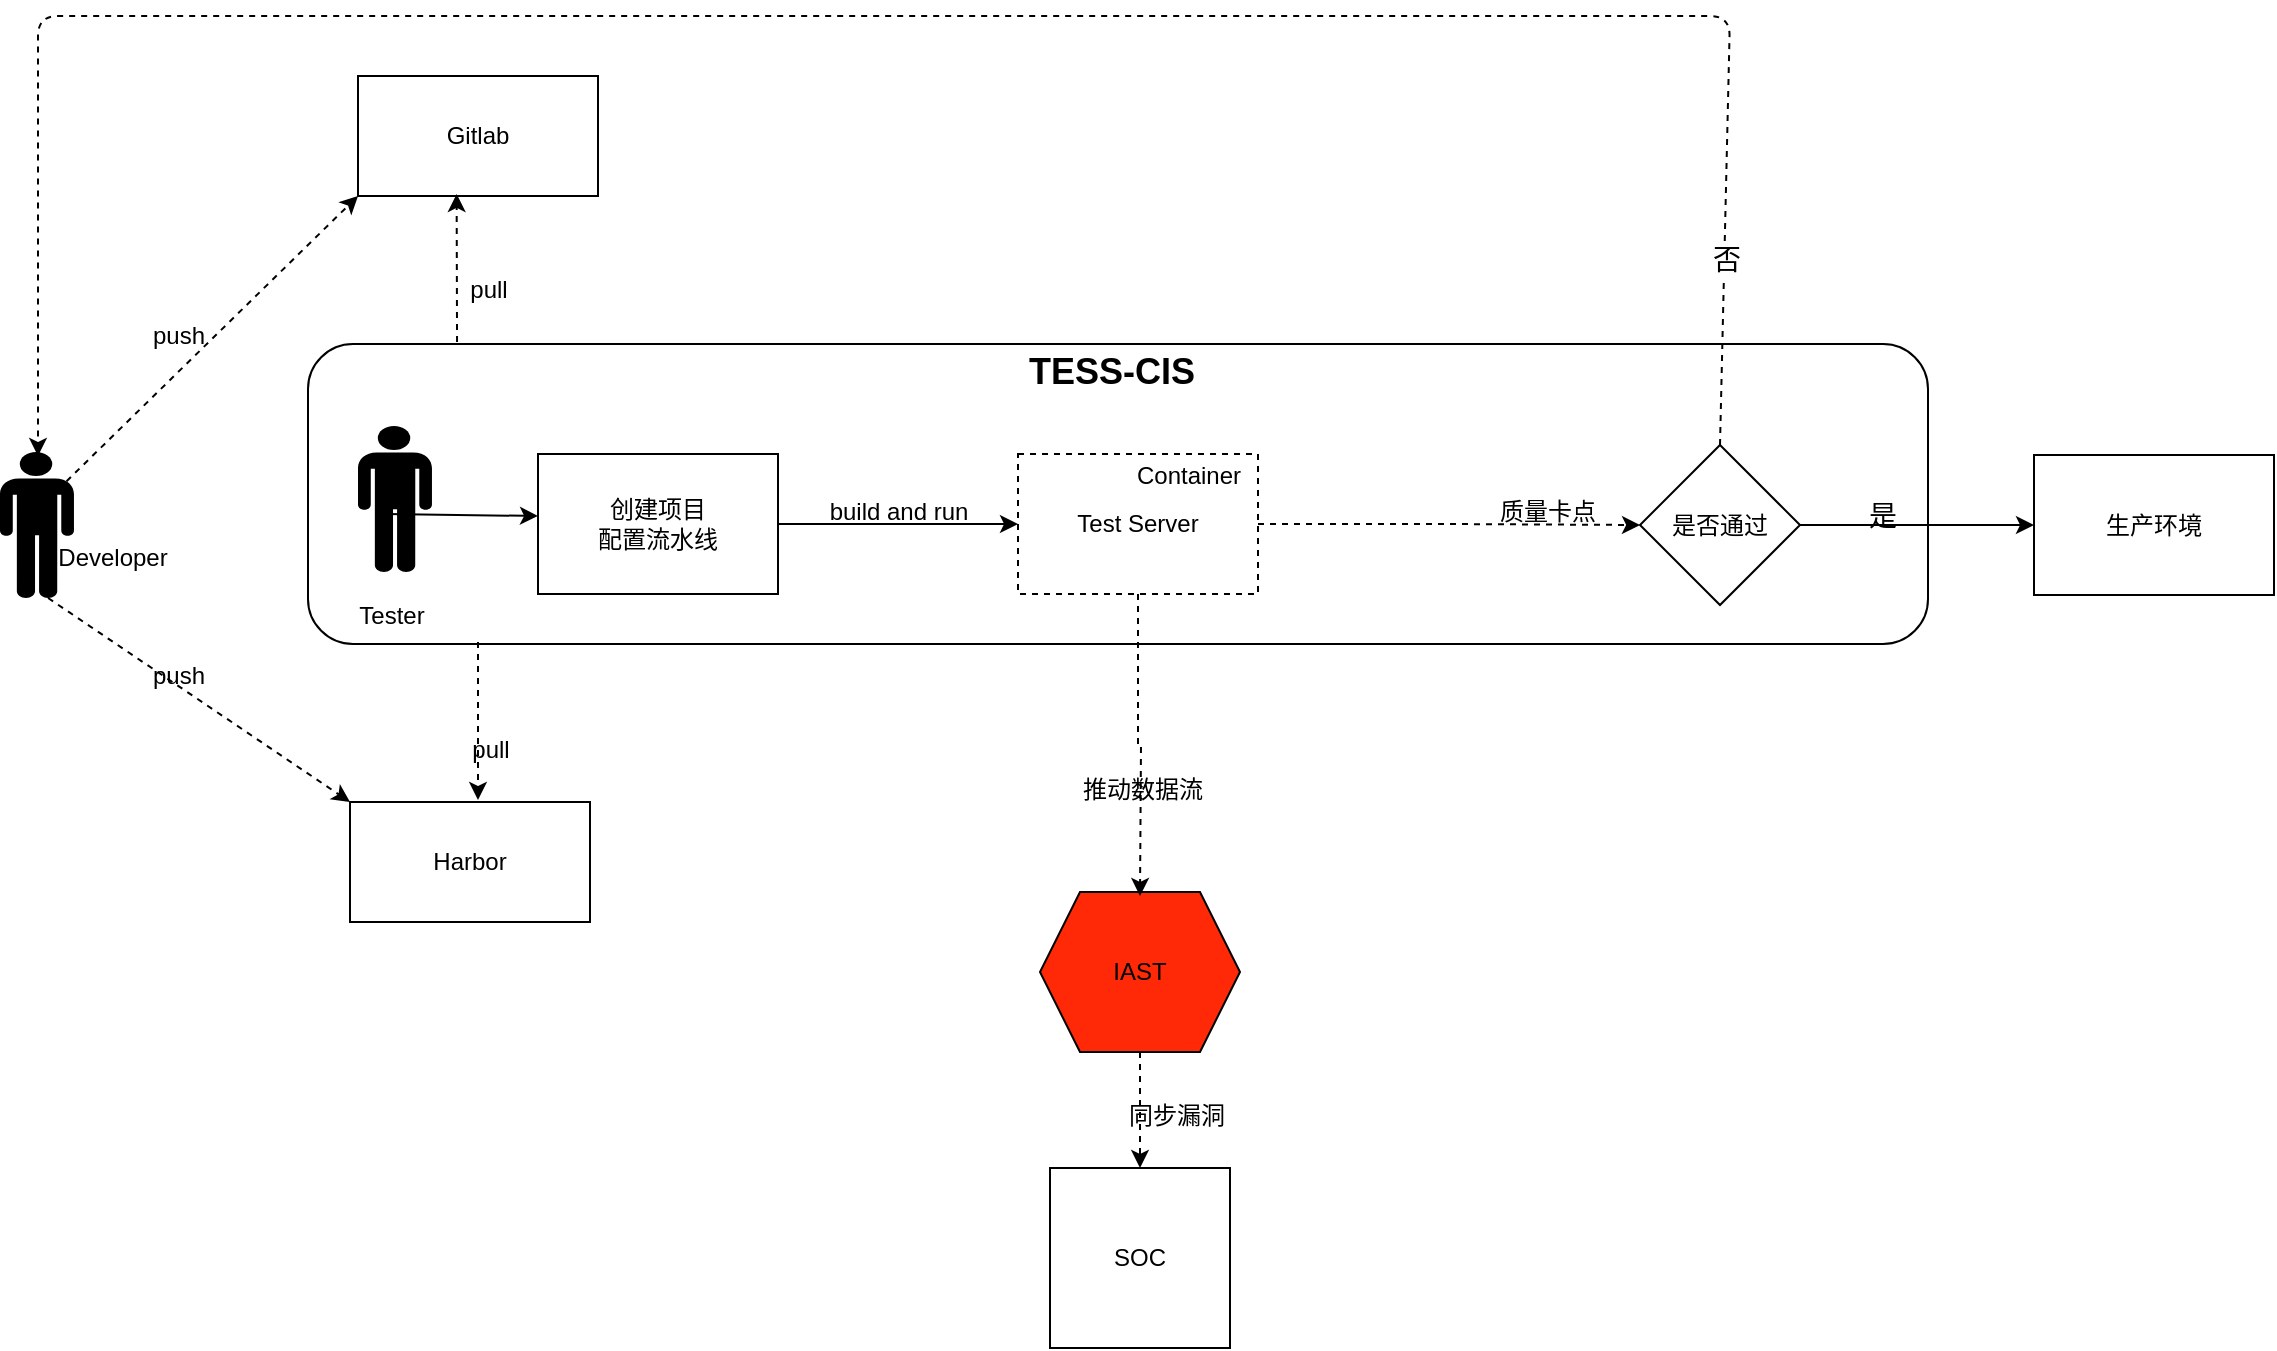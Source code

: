 <mxfile version="14.4.3" type="github">
  <diagram id="iUw1AErKdbEC1x-FSOwM" name="Page-1">
    <mxGraphModel dx="1826" dy="4081" grid="1" gridSize="10" guides="1" tooltips="1" connect="1" arrows="1" fold="1" page="1" pageScale="1" pageWidth="2339" pageHeight="3300" math="0" shadow="0">
      <root>
        <mxCell id="0" />
        <mxCell id="1" parent="0" />
        <mxCell id="1Yoz8yg4im6rIYNBCdMk-37" value="" style="rounded=1;html=3;dashed=0;border-width=5px;" vertex="1" parent="1">
          <mxGeometry x="175" y="44" width="810" height="150" as="geometry" />
        </mxCell>
        <mxCell id="1Yoz8yg4im6rIYNBCdMk-32" value="" style="edgeStyle=orthogonalEdgeStyle;rounded=0;orthogonalLoop=1;jettySize=auto;html=1;" edge="1" parent="1" source="ucLkP26N742wNhBIR651-19" target="1Yoz8yg4im6rIYNBCdMk-31">
          <mxGeometry relative="1" as="geometry" />
        </mxCell>
        <mxCell id="ucLkP26N742wNhBIR651-19" value="&lt;div&gt;创建项目&lt;/div&gt;&lt;div&gt;配置流水线&lt;/div&gt;" style="rounded=0;whiteSpace=wrap;html=1;" parent="1" vertex="1">
          <mxGeometry x="290" y="99" width="120" height="70" as="geometry" />
        </mxCell>
        <mxCell id="ucLkP26N742wNhBIR651-20" value="" style="edgeStyle=orthogonalEdgeStyle;rounded=0;orthogonalLoop=1;jettySize=auto;html=1;exitX=1;exitY=0.5;exitDx=0;exitDy=0;" parent="1" source="ucLkP26N742wNhBIR651-68" target="ucLkP26N742wNhBIR651-27" edge="1">
          <mxGeometry relative="1" as="geometry">
            <mxPoint x="968" y="134.5" as="sourcePoint" />
          </mxGeometry>
        </mxCell>
        <mxCell id="ucLkP26N742wNhBIR651-23" value="IAST" style="shape=hexagon;perimeter=hexagonPerimeter2;whiteSpace=wrap;html=1;fixedSize=1;fillColor=#FF2908;" parent="1" vertex="1">
          <mxGeometry x="541" y="318" width="100" height="80" as="geometry" />
        </mxCell>
        <mxCell id="ucLkP26N742wNhBIR651-27" value="生产环境" style="rounded=0;whiteSpace=wrap;html=1;" parent="1" vertex="1">
          <mxGeometry x="1038" y="99.5" width="120" height="70" as="geometry" />
        </mxCell>
        <mxCell id="ucLkP26N742wNhBIR651-33" value="" style="shape=mxgraph.signs.people.man_1;html=1;pointerEvents=1;fillColor=#000000;strokeColor=none;verticalLabelPosition=bottom;verticalAlign=top;align=center;" parent="1" vertex="1">
          <mxGeometry x="21" y="98" width="37" height="73" as="geometry" />
        </mxCell>
        <mxCell id="ucLkP26N742wNhBIR651-34" value="推动数据流" style="text;html=1;align=center;verticalAlign=middle;resizable=0;points=[];autosize=1;" parent="1" vertex="1">
          <mxGeometry x="552" y="257" width="80" height="20" as="geometry" />
        </mxCell>
        <mxCell id="ucLkP26N742wNhBIR651-39" value="Developer" style="text;html=1;align=center;verticalAlign=middle;resizable=0;points=[];autosize=1;" parent="1" vertex="1">
          <mxGeometry x="42" y="141" width="70" height="20" as="geometry" />
        </mxCell>
        <mxCell id="ucLkP26N742wNhBIR651-66" value="SOC" style="whiteSpace=wrap;html=1;aspect=fixed;" parent="1" vertex="1">
          <mxGeometry x="546" y="456" width="90" height="90" as="geometry" />
        </mxCell>
        <mxCell id="ucLkP26N742wNhBIR651-67" value="" style="edgeStyle=orthogonalEdgeStyle;rounded=0;orthogonalLoop=1;jettySize=auto;html=1;dashed=1;" parent="1" source="ucLkP26N742wNhBIR651-23" target="ucLkP26N742wNhBIR651-66" edge="1">
          <mxGeometry relative="1" as="geometry">
            <mxPoint x="591" y="398" as="sourcePoint" />
            <mxPoint x="591" y="547" as="targetPoint" />
          </mxGeometry>
        </mxCell>
        <mxCell id="ucLkP26N742wNhBIR651-68" value="是否通过" style="rhombus;whiteSpace=wrap;html=1;fillColor=#FFFFFF;" parent="1" vertex="1">
          <mxGeometry x="841" y="94.5" width="80" height="80" as="geometry" />
        </mxCell>
        <mxCell id="1Yoz8yg4im6rIYNBCdMk-17" value="" style="endArrow=classic;html=1;exitX=0.5;exitY=0;exitDx=0;exitDy=0;dashed=1;" edge="1" parent="1" source="ucLkP26N742wNhBIR651-68">
          <mxGeometry width="50" height="50" relative="1" as="geometry">
            <mxPoint x="590" y="240" as="sourcePoint" />
            <mxPoint x="40" y="100" as="targetPoint" />
            <Array as="points">
              <mxPoint x="886" y="-120" />
              <mxPoint x="40" y="-120" />
            </Array>
          </mxGeometry>
        </mxCell>
        <mxCell id="1Yoz8yg4im6rIYNBCdMk-19" value="&lt;font style=&quot;font-size: 14px&quot;&gt;否&lt;/font&gt;" style="edgeLabel;html=1;align=center;verticalAlign=middle;resizable=0;points=[];" vertex="1" connectable="0" parent="1Yoz8yg4im6rIYNBCdMk-17">
          <mxGeometry x="-0.853" y="-1" relative="1" as="geometry">
            <mxPoint y="1" as="offset" />
          </mxGeometry>
        </mxCell>
        <mxCell id="1Yoz8yg4im6rIYNBCdMk-20" value="&lt;font style=&quot;font-size: 14px&quot;&gt;是&lt;/font&gt;" style="text;html=1;align=center;verticalAlign=middle;resizable=0;points=[];autosize=1;" vertex="1" parent="1">
          <mxGeometry x="947" y="120" width="30" height="20" as="geometry" />
        </mxCell>
        <mxCell id="1Yoz8yg4im6rIYNBCdMk-36" value="" style="edgeStyle=orthogonalEdgeStyle;rounded=0;orthogonalLoop=1;jettySize=auto;html=1;dashed=1;" edge="1" parent="1" source="1Yoz8yg4im6rIYNBCdMk-31" target="ucLkP26N742wNhBIR651-68">
          <mxGeometry relative="1" as="geometry" />
        </mxCell>
        <mxCell id="1Yoz8yg4im6rIYNBCdMk-57" value="" style="edgeStyle=orthogonalEdgeStyle;rounded=0;orthogonalLoop=1;jettySize=auto;html=1;dashed=1;exitX=0.5;exitY=1;exitDx=0;exitDy=0;" edge="1" parent="1" source="1Yoz8yg4im6rIYNBCdMk-31">
          <mxGeometry relative="1" as="geometry">
            <mxPoint x="569" y="134" as="sourcePoint" />
            <mxPoint x="591" y="320" as="targetPoint" />
          </mxGeometry>
        </mxCell>
        <mxCell id="1Yoz8yg4im6rIYNBCdMk-31" value="Test Server" style="rounded=0;whiteSpace=wrap;html=1;dashed=1;" vertex="1" parent="1">
          <mxGeometry x="530" y="99" width="120" height="70" as="geometry" />
        </mxCell>
        <mxCell id="1Yoz8yg4im6rIYNBCdMk-33" value="build and run" style="text;html=1;align=center;verticalAlign=middle;resizable=0;points=[];autosize=1;" vertex="1" parent="1">
          <mxGeometry x="430" y="118" width="80" height="20" as="geometry" />
        </mxCell>
        <mxCell id="1Yoz8yg4im6rIYNBCdMk-34" value="Container" style="text;html=1;align=center;verticalAlign=middle;resizable=0;points=[];autosize=1;" vertex="1" parent="1">
          <mxGeometry x="580" y="100" width="70" height="20" as="geometry" />
        </mxCell>
        <mxCell id="1Yoz8yg4im6rIYNBCdMk-44" value="Gitlab" style="rounded=0;whiteSpace=wrap;html=1;" vertex="1" parent="1">
          <mxGeometry x="200" y="-90" width="120" height="60" as="geometry" />
        </mxCell>
        <mxCell id="1Yoz8yg4im6rIYNBCdMk-45" value="Harbor" style="rounded=0;whiteSpace=wrap;html=1;" vertex="1" parent="1">
          <mxGeometry x="196" y="273" width="120" height="60" as="geometry" />
        </mxCell>
        <mxCell id="1Yoz8yg4im6rIYNBCdMk-47" value="pull" style="text;html=1;align=center;verticalAlign=middle;resizable=0;points=[];autosize=1;" vertex="1" parent="1">
          <mxGeometry x="250" y="7" width="30" height="20" as="geometry" />
        </mxCell>
        <mxCell id="1Yoz8yg4im6rIYNBCdMk-48" value="" style="endArrow=classic;html=1;dashed=1;" edge="1" parent="1">
          <mxGeometry width="50" height="50" relative="1" as="geometry">
            <mxPoint x="260" y="193" as="sourcePoint" />
            <mxPoint x="260" y="272" as="targetPoint" />
          </mxGeometry>
        </mxCell>
        <mxCell id="1Yoz8yg4im6rIYNBCdMk-49" value="pull" style="text;html=1;align=center;verticalAlign=middle;resizable=0;points=[];autosize=1;" vertex="1" parent="1">
          <mxGeometry x="251" y="237" width="30" height="20" as="geometry" />
        </mxCell>
        <mxCell id="1Yoz8yg4im6rIYNBCdMk-50" value="" style="endArrow=classic;html=1;entryX=0;entryY=1;entryDx=0;entryDy=0;exitX=0.9;exitY=0.2;exitDx=0;exitDy=0;exitPerimeter=0;dashed=1;" edge="1" parent="1" source="ucLkP26N742wNhBIR651-33" target="1Yoz8yg4im6rIYNBCdMk-44">
          <mxGeometry width="50" height="50" relative="1" as="geometry">
            <mxPoint x="700" y="260" as="sourcePoint" />
            <mxPoint x="750" y="210" as="targetPoint" />
          </mxGeometry>
        </mxCell>
        <mxCell id="1Yoz8yg4im6rIYNBCdMk-51" value="" style="endArrow=classic;html=1;exitX=0.65;exitY=1;exitDx=0;exitDy=0;exitPerimeter=0;entryX=0;entryY=0;entryDx=0;entryDy=0;dashed=1" edge="1" parent="1" source="ucLkP26N742wNhBIR651-33" target="1Yoz8yg4im6rIYNBCdMk-45">
          <mxGeometry width="50" height="50" relative="1" as="geometry">
            <mxPoint x="700" y="260" as="sourcePoint" />
            <mxPoint x="750" y="210" as="targetPoint" />
          </mxGeometry>
        </mxCell>
        <mxCell id="1Yoz8yg4im6rIYNBCdMk-54" value="" style="endArrow=classic;html=1;entryX=0.411;entryY=0.983;entryDx=0;entryDy=0;entryPerimeter=0;exitX=0.092;exitY=-0.007;exitDx=0;exitDy=0;exitPerimeter=0;dashed=1" edge="1" parent="1" source="1Yoz8yg4im6rIYNBCdMk-37" target="1Yoz8yg4im6rIYNBCdMk-44">
          <mxGeometry width="50" height="50" relative="1" as="geometry">
            <mxPoint x="249" y="50" as="sourcePoint" />
            <mxPoint x="750" y="210" as="targetPoint" />
          </mxGeometry>
        </mxCell>
        <mxCell id="1Yoz8yg4im6rIYNBCdMk-58" value="push" style="text;html=1;align=center;verticalAlign=middle;resizable=0;points=[];autosize=1;" vertex="1" parent="1">
          <mxGeometry x="90" y="30" width="40" height="20" as="geometry" />
        </mxCell>
        <mxCell id="1Yoz8yg4im6rIYNBCdMk-59" value="push" style="text;html=1;align=center;verticalAlign=middle;resizable=0;points=[];autosize=1;" vertex="1" parent="1">
          <mxGeometry x="90" y="200" width="40" height="20" as="geometry" />
        </mxCell>
        <mxCell id="1Yoz8yg4im6rIYNBCdMk-60" value="&lt;b&gt;&lt;font style=&quot;font-size: 18px&quot;&gt;TESS-CIS&lt;/font&gt;&lt;/b&gt;" style="text;html=1;strokeColor=none;fillColor=none;align=center;verticalAlign=middle;whiteSpace=wrap;rounded=0;" vertex="1" parent="1">
          <mxGeometry x="522" y="48" width="110" height="20" as="geometry" />
        </mxCell>
        <mxCell id="1Yoz8yg4im6rIYNBCdMk-63" value="质量卡点" style="text;html=1;strokeColor=none;fillColor=none;align=center;verticalAlign=middle;whiteSpace=wrap;rounded=0;" vertex="1" parent="1">
          <mxGeometry x="770" y="118" width="50" height="20" as="geometry" />
        </mxCell>
        <mxCell id="1Yoz8yg4im6rIYNBCdMk-65" value="同步漏洞" style="text;html=1;align=center;verticalAlign=middle;resizable=0;points=[];autosize=1;" vertex="1" parent="1">
          <mxGeometry x="579" y="420" width="60" height="20" as="geometry" />
        </mxCell>
        <mxCell id="1Yoz8yg4im6rIYNBCdMk-68" value="" style="shape=mxgraph.signs.people.man_1;html=1;pointerEvents=1;fillColor=#000000;strokeColor=none;verticalLabelPosition=bottom;verticalAlign=top;align=center;" vertex="1" parent="1">
          <mxGeometry x="200" y="85" width="37" height="73" as="geometry" />
        </mxCell>
        <mxCell id="1Yoz8yg4im6rIYNBCdMk-69" value="Tester" style="text;html=1;strokeColor=none;fillColor=none;align=center;verticalAlign=middle;whiteSpace=wrap;rounded=0;" vertex="1" parent="1">
          <mxGeometry x="197" y="169.5" width="40" height="20" as="geometry" />
        </mxCell>
        <mxCell id="1Yoz8yg4im6rIYNBCdMk-71" value="" style="endArrow=classic;html=1;exitX=0.378;exitY=0.603;exitDx=0;exitDy=0;exitPerimeter=0;entryX=0;entryY=0.5;entryDx=0;entryDy=0;" edge="1" parent="1" source="1Yoz8yg4im6rIYNBCdMk-68">
          <mxGeometry width="50" height="50" relative="1" as="geometry">
            <mxPoint x="229.711" y="133.574" as="sourcePoint" />
            <mxPoint x="290" y="130" as="targetPoint" />
          </mxGeometry>
        </mxCell>
      </root>
    </mxGraphModel>
  </diagram>
</mxfile>
